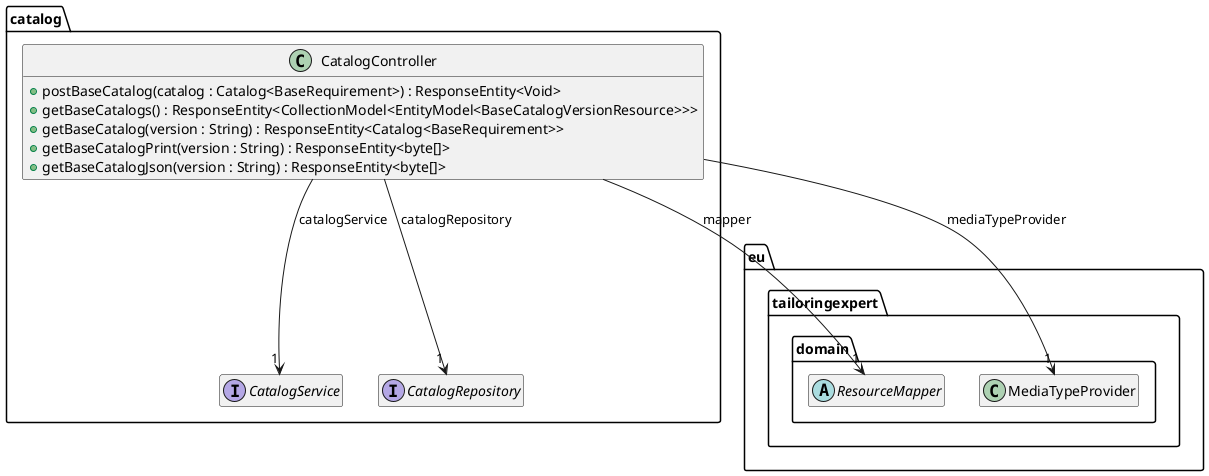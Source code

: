 @startuml
hide empty members

package eu.tailoringexpert {
    package domain {
        abstract class ResourceMapper
        class MediaTypeProvider
    }
}

package catalog {

    interface CatalogService {
    }

    interface CatalogRepository {
    }

    class CatalogController {
        +postBaseCatalog(catalog : Catalog<BaseRequirement>) : ResponseEntity<Void>
        +getBaseCatalogs() : ResponseEntity<CollectionModel<EntityModel<BaseCatalogVersionResource>>>
        +getBaseCatalog(version : String) : ResponseEntity<Catalog<BaseRequirement>>
        +getBaseCatalogPrint(version : String) : ResponseEntity<byte[]>
        +getBaseCatalogJson(version : String) : ResponseEntity<byte[]>
    }


    CatalogController --> "1" ResourceMapper : mapper
    CatalogController --> "1" CatalogService : catalogService
    CatalogController --> "1" CatalogRepository : catalogRepository
    CatalogController --> "1" MediaTypeProvider : mediaTypeProvider
}
@enduml